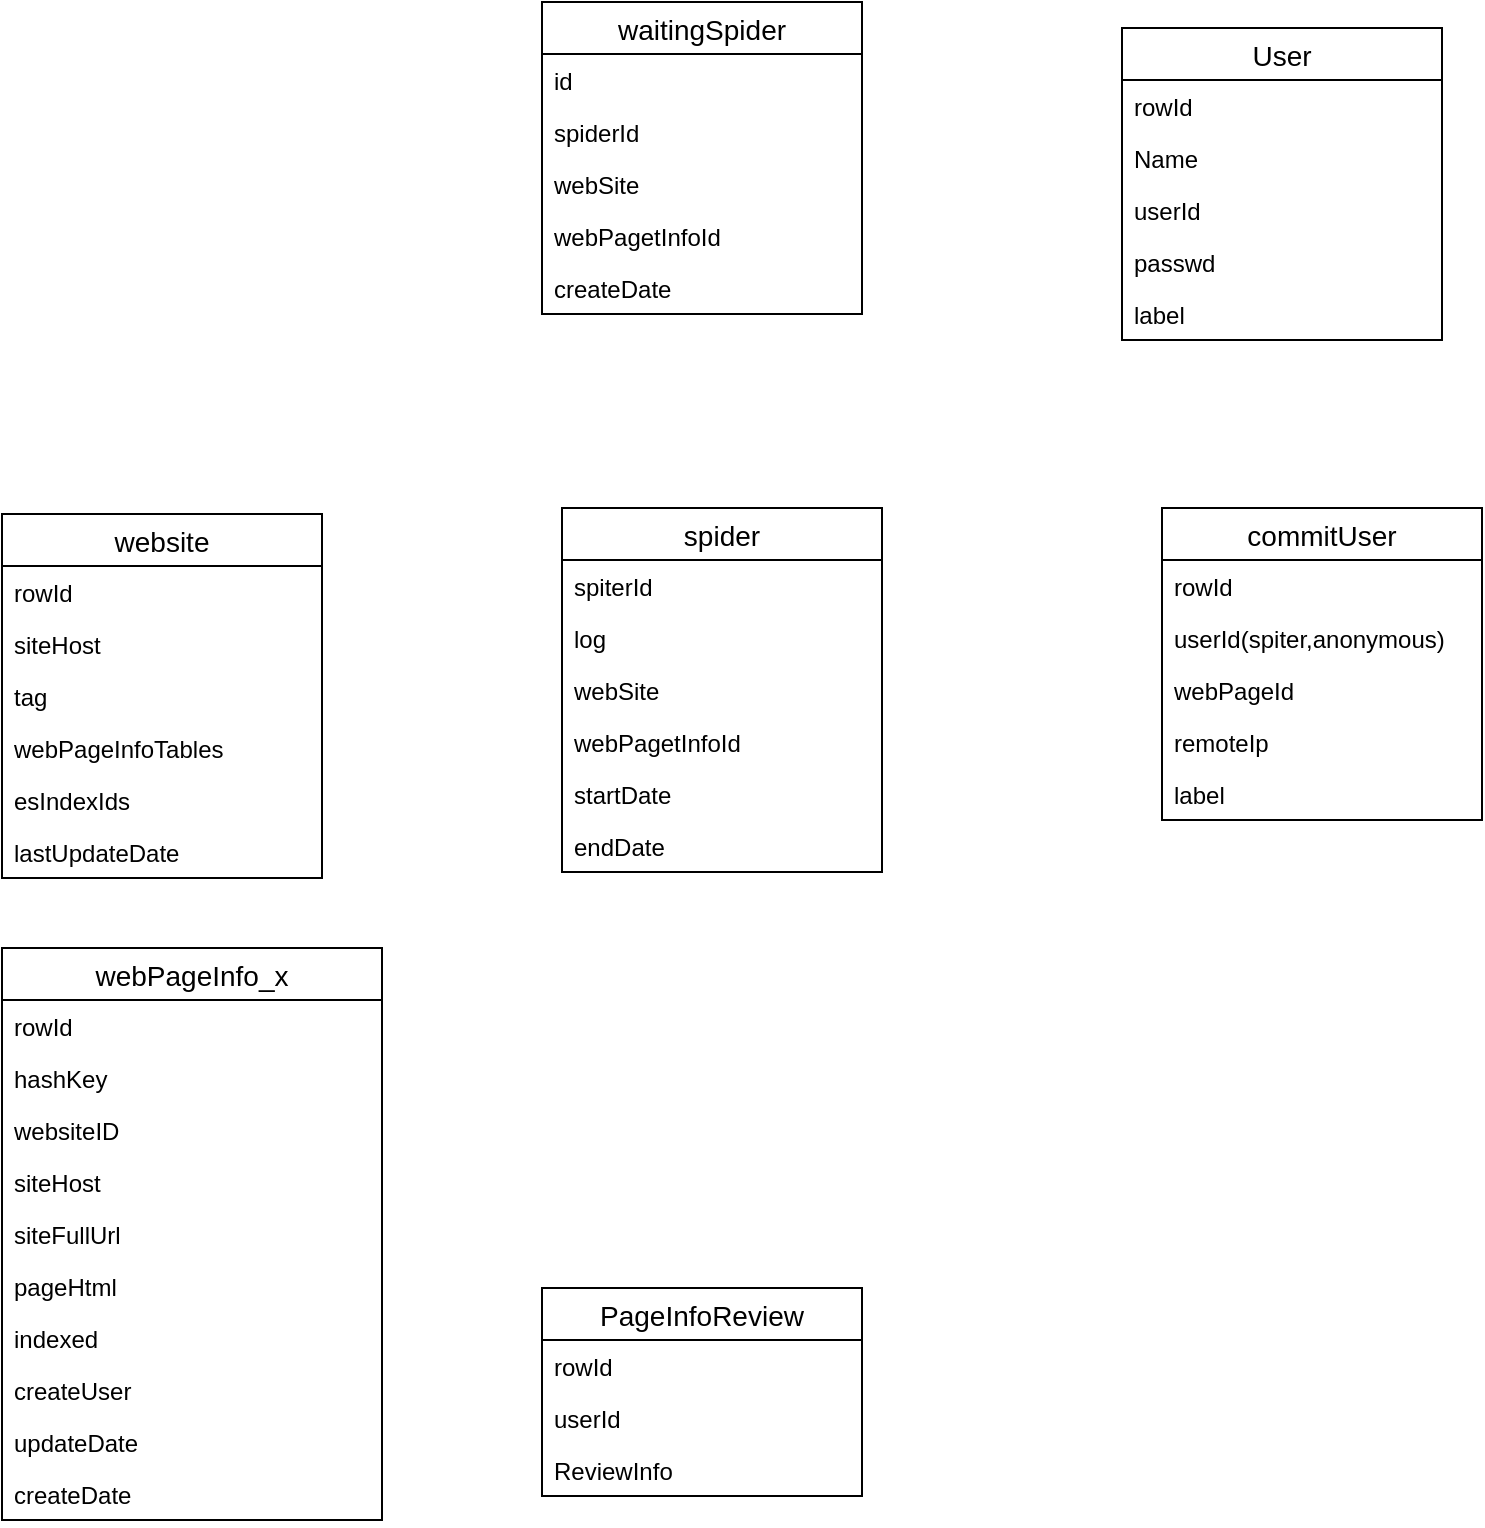 <mxfile version="12.9.14" type="github">
  <diagram id="OP_AsoRnlcheDYXVDXAX" name="第 1 页">
    <mxGraphModel dx="1116" dy="683" grid="1" gridSize="10" guides="1" tooltips="1" connect="1" arrows="1" fold="1" page="1" pageScale="1" pageWidth="827" pageHeight="1169" math="0" shadow="0">
      <root>
        <mxCell id="0" />
        <mxCell id="1" parent="0" />
        <mxCell id="7sM9plCGkUb9CyzzYbk_-22" value="website" style="swimlane;fontStyle=0;childLayout=stackLayout;horizontal=1;startSize=26;horizontalStack=0;resizeParent=1;resizeParentMax=0;resizeLast=0;collapsible=1;marginBottom=0;align=center;fontSize=14;" parent="1" vertex="1">
          <mxGeometry x="20" y="323" width="160" height="182" as="geometry" />
        </mxCell>
        <mxCell id="7sM9plCGkUb9CyzzYbk_-23" value="rowId" style="text;strokeColor=none;fillColor=none;spacingLeft=4;spacingRight=4;overflow=hidden;rotatable=0;points=[[0,0.5],[1,0.5]];portConstraint=eastwest;fontSize=12;" parent="7sM9plCGkUb9CyzzYbk_-22" vertex="1">
          <mxGeometry y="26" width="160" height="26" as="geometry" />
        </mxCell>
        <mxCell id="7sM9plCGkUb9CyzzYbk_-24" value="siteHost" style="text;strokeColor=none;fillColor=none;spacingLeft=4;spacingRight=4;overflow=hidden;rotatable=0;points=[[0,0.5],[1,0.5]];portConstraint=eastwest;fontSize=12;" parent="7sM9plCGkUb9CyzzYbk_-22" vertex="1">
          <mxGeometry y="52" width="160" height="26" as="geometry" />
        </mxCell>
        <mxCell id="7sM9plCGkUb9CyzzYbk_-27" value="tag" style="text;strokeColor=none;fillColor=none;spacingLeft=4;spacingRight=4;overflow=hidden;rotatable=0;points=[[0,0.5],[1,0.5]];portConstraint=eastwest;fontSize=12;" parent="7sM9plCGkUb9CyzzYbk_-22" vertex="1">
          <mxGeometry y="78" width="160" height="26" as="geometry" />
        </mxCell>
        <mxCell id="7sM9plCGkUb9CyzzYbk_-38" value="webPageInfoTables" style="text;strokeColor=none;fillColor=none;spacingLeft=4;spacingRight=4;overflow=hidden;rotatable=0;points=[[0,0.5],[1,0.5]];portConstraint=eastwest;fontSize=12;" parent="7sM9plCGkUb9CyzzYbk_-22" vertex="1">
          <mxGeometry y="104" width="160" height="26" as="geometry" />
        </mxCell>
        <mxCell id="7sM9plCGkUb9CyzzYbk_-40" value="esIndexIds" style="text;strokeColor=none;fillColor=none;spacingLeft=4;spacingRight=4;overflow=hidden;rotatable=0;points=[[0,0.5],[1,0.5]];portConstraint=eastwest;fontSize=12;" parent="7sM9plCGkUb9CyzzYbk_-22" vertex="1">
          <mxGeometry y="130" width="160" height="26" as="geometry" />
        </mxCell>
        <mxCell id="7sM9plCGkUb9CyzzYbk_-25" value="lastUpdateDate" style="text;strokeColor=none;fillColor=none;spacingLeft=4;spacingRight=4;overflow=hidden;rotatable=0;points=[[0,0.5],[1,0.5]];portConstraint=eastwest;fontSize=12;" parent="7sM9plCGkUb9CyzzYbk_-22" vertex="1">
          <mxGeometry y="156" width="160" height="26" as="geometry" />
        </mxCell>
        <mxCell id="7sM9plCGkUb9CyzzYbk_-1" value="webPageInfo_x" style="swimlane;fontStyle=0;childLayout=stackLayout;horizontal=1;startSize=26;horizontalStack=0;resizeParent=1;resizeParentMax=0;resizeLast=0;collapsible=1;marginBottom=0;align=center;fontSize=14;" parent="1" vertex="1">
          <mxGeometry x="20" y="540" width="190" height="286" as="geometry" />
        </mxCell>
        <mxCell id="7sM9plCGkUb9CyzzYbk_-2" value="rowId" style="text;strokeColor=none;fillColor=none;spacingLeft=4;spacingRight=4;overflow=hidden;rotatable=0;points=[[0,0.5],[1,0.5]];portConstraint=eastwest;fontSize=12;" parent="7sM9plCGkUb9CyzzYbk_-1" vertex="1">
          <mxGeometry y="26" width="190" height="26" as="geometry" />
        </mxCell>
        <mxCell id="7sM9plCGkUb9CyzzYbk_-26" value="hashKey" style="text;strokeColor=none;fillColor=none;spacingLeft=4;spacingRight=4;overflow=hidden;rotatable=0;points=[[0,0.5],[1,0.5]];portConstraint=eastwest;fontSize=12;" parent="7sM9plCGkUb9CyzzYbk_-1" vertex="1">
          <mxGeometry y="52" width="190" height="26" as="geometry" />
        </mxCell>
        <mxCell id="7sM9plCGkUb9CyzzYbk_-28" value="websiteID" style="text;strokeColor=none;fillColor=none;spacingLeft=4;spacingRight=4;overflow=hidden;rotatable=0;points=[[0,0.5],[1,0.5]];portConstraint=eastwest;fontSize=12;" parent="7sM9plCGkUb9CyzzYbk_-1" vertex="1">
          <mxGeometry y="78" width="190" height="26" as="geometry" />
        </mxCell>
        <mxCell id="7sM9plCGkUb9CyzzYbk_-3" value="siteHost&#xa;" style="text;strokeColor=none;fillColor=none;spacingLeft=4;spacingRight=4;overflow=hidden;rotatable=0;points=[[0,0.5],[1,0.5]];portConstraint=eastwest;fontSize=12;" parent="7sM9plCGkUb9CyzzYbk_-1" vertex="1">
          <mxGeometry y="104" width="190" height="26" as="geometry" />
        </mxCell>
        <mxCell id="7sM9plCGkUb9CyzzYbk_-4" value="siteFullUrl" style="text;strokeColor=none;fillColor=none;spacingLeft=4;spacingRight=4;overflow=hidden;rotatable=0;points=[[0,0.5],[1,0.5]];portConstraint=eastwest;fontSize=12;" parent="7sM9plCGkUb9CyzzYbk_-1" vertex="1">
          <mxGeometry y="130" width="190" height="26" as="geometry" />
        </mxCell>
        <mxCell id="7sM9plCGkUb9CyzzYbk_-7" value="pageHtml&#xa;" style="text;strokeColor=none;fillColor=none;spacingLeft=4;spacingRight=4;overflow=hidden;rotatable=0;points=[[0,0.5],[1,0.5]];portConstraint=eastwest;fontSize=12;" parent="7sM9plCGkUb9CyzzYbk_-1" vertex="1">
          <mxGeometry y="156" width="190" height="26" as="geometry" />
        </mxCell>
        <mxCell id="7sM9plCGkUb9CyzzYbk_-49" value="indexed" style="text;strokeColor=none;fillColor=none;spacingLeft=4;spacingRight=4;overflow=hidden;rotatable=0;points=[[0,0.5],[1,0.5]];portConstraint=eastwest;fontSize=12;" parent="7sM9plCGkUb9CyzzYbk_-1" vertex="1">
          <mxGeometry y="182" width="190" height="26" as="geometry" />
        </mxCell>
        <mxCell id="7sM9plCGkUb9CyzzYbk_-10" value="createUser" style="text;strokeColor=none;fillColor=none;spacingLeft=4;spacingRight=4;overflow=hidden;rotatable=0;points=[[0,0.5],[1,0.5]];portConstraint=eastwest;fontSize=12;" parent="7sM9plCGkUb9CyzzYbk_-1" vertex="1">
          <mxGeometry y="208" width="190" height="26" as="geometry" />
        </mxCell>
        <mxCell id="7sM9plCGkUb9CyzzYbk_-9" value="updateDate" style="text;strokeColor=none;fillColor=none;spacingLeft=4;spacingRight=4;overflow=hidden;rotatable=0;points=[[0,0.5],[1,0.5]];portConstraint=eastwest;fontSize=12;" parent="7sM9plCGkUb9CyzzYbk_-1" vertex="1">
          <mxGeometry y="234" width="190" height="26" as="geometry" />
        </mxCell>
        <mxCell id="7sM9plCGkUb9CyzzYbk_-8" value="createDate&#xa;" style="text;strokeColor=none;fillColor=none;spacingLeft=4;spacingRight=4;overflow=hidden;rotatable=0;points=[[0,0.5],[1,0.5]];portConstraint=eastwest;fontSize=12;" parent="7sM9plCGkUb9CyzzYbk_-1" vertex="1">
          <mxGeometry y="260" width="190" height="26" as="geometry" />
        </mxCell>
        <mxCell id="7sM9plCGkUb9CyzzYbk_-30" value="PageInfoReview" style="swimlane;fontStyle=0;childLayout=stackLayout;horizontal=1;startSize=26;horizontalStack=0;resizeParent=1;resizeParentMax=0;resizeLast=0;collapsible=1;marginBottom=0;align=center;fontSize=14;" parent="1" vertex="1">
          <mxGeometry x="290" y="710" width="160" height="104" as="geometry" />
        </mxCell>
        <mxCell id="7sM9plCGkUb9CyzzYbk_-31" value="rowId" style="text;strokeColor=none;fillColor=none;spacingLeft=4;spacingRight=4;overflow=hidden;rotatable=0;points=[[0,0.5],[1,0.5]];portConstraint=eastwest;fontSize=12;" parent="7sM9plCGkUb9CyzzYbk_-30" vertex="1">
          <mxGeometry y="26" width="160" height="26" as="geometry" />
        </mxCell>
        <mxCell id="7sM9plCGkUb9CyzzYbk_-32" value="userId" style="text;strokeColor=none;fillColor=none;spacingLeft=4;spacingRight=4;overflow=hidden;rotatable=0;points=[[0,0.5],[1,0.5]];portConstraint=eastwest;fontSize=12;" parent="7sM9plCGkUb9CyzzYbk_-30" vertex="1">
          <mxGeometry y="52" width="160" height="26" as="geometry" />
        </mxCell>
        <mxCell id="7sM9plCGkUb9CyzzYbk_-33" value="ReviewInfo" style="text;strokeColor=none;fillColor=none;spacingLeft=4;spacingRight=4;overflow=hidden;rotatable=0;points=[[0,0.5],[1,0.5]];portConstraint=eastwest;fontSize=12;" parent="7sM9plCGkUb9CyzzYbk_-30" vertex="1">
          <mxGeometry y="78" width="160" height="26" as="geometry" />
        </mxCell>
        <mxCell id="7sM9plCGkUb9CyzzYbk_-34" value="User" style="swimlane;fontStyle=0;childLayout=stackLayout;horizontal=1;startSize=26;horizontalStack=0;resizeParent=1;resizeParentMax=0;resizeLast=0;collapsible=1;marginBottom=0;align=center;fontSize=14;" parent="1" vertex="1">
          <mxGeometry x="580" y="80" width="160" height="156" as="geometry" />
        </mxCell>
        <mxCell id="7sM9plCGkUb9CyzzYbk_-35" value="rowId" style="text;strokeColor=none;fillColor=none;spacingLeft=4;spacingRight=4;overflow=hidden;rotatable=0;points=[[0,0.5],[1,0.5]];portConstraint=eastwest;fontSize=12;" parent="7sM9plCGkUb9CyzzYbk_-34" vertex="1">
          <mxGeometry y="26" width="160" height="26" as="geometry" />
        </mxCell>
        <mxCell id="7sM9plCGkUb9CyzzYbk_-36" value="Name" style="text;strokeColor=none;fillColor=none;spacingLeft=4;spacingRight=4;overflow=hidden;rotatable=0;points=[[0,0.5],[1,0.5]];portConstraint=eastwest;fontSize=12;" parent="7sM9plCGkUb9CyzzYbk_-34" vertex="1">
          <mxGeometry y="52" width="160" height="26" as="geometry" />
        </mxCell>
        <mxCell id="7sM9plCGkUb9CyzzYbk_-51" value="userId" style="text;strokeColor=none;fillColor=none;spacingLeft=4;spacingRight=4;overflow=hidden;rotatable=0;points=[[0,0.5],[1,0.5]];portConstraint=eastwest;fontSize=12;" parent="7sM9plCGkUb9CyzzYbk_-34" vertex="1">
          <mxGeometry y="78" width="160" height="26" as="geometry" />
        </mxCell>
        <mxCell id="7sM9plCGkUb9CyzzYbk_-50" value="passwd" style="text;strokeColor=none;fillColor=none;spacingLeft=4;spacingRight=4;overflow=hidden;rotatable=0;points=[[0,0.5],[1,0.5]];portConstraint=eastwest;fontSize=12;" parent="7sM9plCGkUb9CyzzYbk_-34" vertex="1">
          <mxGeometry y="104" width="160" height="26" as="geometry" />
        </mxCell>
        <mxCell id="7sM9plCGkUb9CyzzYbk_-37" value="label" style="text;strokeColor=none;fillColor=none;spacingLeft=4;spacingRight=4;overflow=hidden;rotatable=0;points=[[0,0.5],[1,0.5]];portConstraint=eastwest;fontSize=12;" parent="7sM9plCGkUb9CyzzYbk_-34" vertex="1">
          <mxGeometry y="130" width="160" height="26" as="geometry" />
        </mxCell>
        <mxCell id="7sM9plCGkUb9CyzzYbk_-11" value="commitUser" style="swimlane;fontStyle=0;childLayout=stackLayout;horizontal=1;startSize=26;horizontalStack=0;resizeParent=1;resizeParentMax=0;resizeLast=0;collapsible=1;marginBottom=0;align=center;fontSize=14;" parent="1" vertex="1">
          <mxGeometry x="600" y="320" width="160" height="156" as="geometry" />
        </mxCell>
        <mxCell id="7sM9plCGkUb9CyzzYbk_-12" value="rowId" style="text;strokeColor=none;fillColor=none;spacingLeft=4;spacingRight=4;overflow=hidden;rotatable=0;points=[[0,0.5],[1,0.5]];portConstraint=eastwest;fontSize=12;" parent="7sM9plCGkUb9CyzzYbk_-11" vertex="1">
          <mxGeometry y="26" width="160" height="26" as="geometry" />
        </mxCell>
        <mxCell id="7sM9plCGkUb9CyzzYbk_-13" value="userId(spiter,anonymous)" style="text;strokeColor=none;fillColor=none;spacingLeft=4;spacingRight=4;overflow=hidden;rotatable=0;points=[[0,0.5],[1,0.5]];portConstraint=eastwest;fontSize=12;" parent="7sM9plCGkUb9CyzzYbk_-11" vertex="1">
          <mxGeometry y="52" width="160" height="26" as="geometry" />
        </mxCell>
        <mxCell id="7sM9plCGkUb9CyzzYbk_-39" value="webPageId" style="text;strokeColor=none;fillColor=none;spacingLeft=4;spacingRight=4;overflow=hidden;rotatable=0;points=[[0,0.5],[1,0.5]];portConstraint=eastwest;fontSize=12;" parent="7sM9plCGkUb9CyzzYbk_-11" vertex="1">
          <mxGeometry y="78" width="160" height="26" as="geometry" />
        </mxCell>
        <mxCell id="7sM9plCGkUb9CyzzYbk_-53" value="remoteIp" style="text;strokeColor=none;fillColor=none;spacingLeft=4;spacingRight=4;overflow=hidden;rotatable=0;points=[[0,0.5],[1,0.5]];portConstraint=eastwest;fontSize=12;" parent="7sM9plCGkUb9CyzzYbk_-11" vertex="1">
          <mxGeometry y="104" width="160" height="26" as="geometry" />
        </mxCell>
        <mxCell id="7sM9plCGkUb9CyzzYbk_-14" value="label" style="text;strokeColor=none;fillColor=none;spacingLeft=4;spacingRight=4;overflow=hidden;rotatable=0;points=[[0,0.5],[1,0.5]];portConstraint=eastwest;fontSize=12;" parent="7sM9plCGkUb9CyzzYbk_-11" vertex="1">
          <mxGeometry y="130" width="160" height="26" as="geometry" />
        </mxCell>
        <mxCell id="7sM9plCGkUb9CyzzYbk_-55" value="spider" style="swimlane;fontStyle=0;childLayout=stackLayout;horizontal=1;startSize=26;horizontalStack=0;resizeParent=1;resizeParentMax=0;resizeLast=0;collapsible=1;marginBottom=0;align=center;fontSize=14;" parent="1" vertex="1">
          <mxGeometry x="300" y="320" width="160" height="182" as="geometry" />
        </mxCell>
        <mxCell id="7sM9plCGkUb9CyzzYbk_-56" value="spiterId" style="text;strokeColor=none;fillColor=none;spacingLeft=4;spacingRight=4;overflow=hidden;rotatable=0;points=[[0,0.5],[1,0.5]];portConstraint=eastwest;fontSize=12;" parent="7sM9plCGkUb9CyzzYbk_-55" vertex="1">
          <mxGeometry y="26" width="160" height="26" as="geometry" />
        </mxCell>
        <mxCell id="7sM9plCGkUb9CyzzYbk_-57" value="log" style="text;strokeColor=none;fillColor=none;spacingLeft=4;spacingRight=4;overflow=hidden;rotatable=0;points=[[0,0.5],[1,0.5]];portConstraint=eastwest;fontSize=12;" parent="7sM9plCGkUb9CyzzYbk_-55" vertex="1">
          <mxGeometry y="52" width="160" height="26" as="geometry" />
        </mxCell>
        <mxCell id="7sM9plCGkUb9CyzzYbk_-59" value="webSite&#xa;" style="text;strokeColor=none;fillColor=none;spacingLeft=4;spacingRight=4;overflow=hidden;rotatable=0;points=[[0,0.5],[1,0.5]];portConstraint=eastwest;fontSize=12;" parent="7sM9plCGkUb9CyzzYbk_-55" vertex="1">
          <mxGeometry y="78" width="160" height="26" as="geometry" />
        </mxCell>
        <mxCell id="7sM9plCGkUb9CyzzYbk_-65" value="webPagetInfoId" style="text;strokeColor=none;fillColor=none;spacingLeft=4;spacingRight=4;overflow=hidden;rotatable=0;points=[[0,0.5],[1,0.5]];portConstraint=eastwest;fontSize=12;" parent="7sM9plCGkUb9CyzzYbk_-55" vertex="1">
          <mxGeometry y="104" width="160" height="26" as="geometry" />
        </mxCell>
        <mxCell id="7sM9plCGkUb9CyzzYbk_-58" value="startDate" style="text;strokeColor=none;fillColor=none;spacingLeft=4;spacingRight=4;overflow=hidden;rotatable=0;points=[[0,0.5],[1,0.5]];portConstraint=eastwest;fontSize=12;" parent="7sM9plCGkUb9CyzzYbk_-55" vertex="1">
          <mxGeometry y="130" width="160" height="26" as="geometry" />
        </mxCell>
        <mxCell id="7sM9plCGkUb9CyzzYbk_-60" value="endDate" style="text;strokeColor=none;fillColor=none;spacingLeft=4;spacingRight=4;overflow=hidden;rotatable=0;points=[[0,0.5],[1,0.5]];portConstraint=eastwest;fontSize=12;" parent="7sM9plCGkUb9CyzzYbk_-55" vertex="1">
          <mxGeometry y="156" width="160" height="26" as="geometry" />
        </mxCell>
        <mxCell id="e1tobtU3jCyemNoXM2O6-1" value="waitingSpider" style="swimlane;fontStyle=0;childLayout=stackLayout;horizontal=1;startSize=26;horizontalStack=0;resizeParent=1;resizeParentMax=0;resizeLast=0;collapsible=1;marginBottom=0;align=center;fontSize=14;" vertex="1" parent="1">
          <mxGeometry x="290" y="67" width="160" height="156" as="geometry" />
        </mxCell>
        <mxCell id="e1tobtU3jCyemNoXM2O6-2" value="id" style="text;strokeColor=none;fillColor=none;spacingLeft=4;spacingRight=4;overflow=hidden;rotatable=0;points=[[0,0.5],[1,0.5]];portConstraint=eastwest;fontSize=12;" vertex="1" parent="e1tobtU3jCyemNoXM2O6-1">
          <mxGeometry y="26" width="160" height="26" as="geometry" />
        </mxCell>
        <mxCell id="e1tobtU3jCyemNoXM2O6-8" value="spiderId" style="text;strokeColor=none;fillColor=none;spacingLeft=4;spacingRight=4;overflow=hidden;rotatable=0;points=[[0,0.5],[1,0.5]];portConstraint=eastwest;fontSize=12;" vertex="1" parent="e1tobtU3jCyemNoXM2O6-1">
          <mxGeometry y="52" width="160" height="26" as="geometry" />
        </mxCell>
        <mxCell id="e1tobtU3jCyemNoXM2O6-4" value="webSite&#xa;" style="text;strokeColor=none;fillColor=none;spacingLeft=4;spacingRight=4;overflow=hidden;rotatable=0;points=[[0,0.5],[1,0.5]];portConstraint=eastwest;fontSize=12;" vertex="1" parent="e1tobtU3jCyemNoXM2O6-1">
          <mxGeometry y="78" width="160" height="26" as="geometry" />
        </mxCell>
        <mxCell id="e1tobtU3jCyemNoXM2O6-5" value="webPagetInfoId" style="text;strokeColor=none;fillColor=none;spacingLeft=4;spacingRight=4;overflow=hidden;rotatable=0;points=[[0,0.5],[1,0.5]];portConstraint=eastwest;fontSize=12;" vertex="1" parent="e1tobtU3jCyemNoXM2O6-1">
          <mxGeometry y="104" width="160" height="26" as="geometry" />
        </mxCell>
        <mxCell id="e1tobtU3jCyemNoXM2O6-7" value="createDate" style="text;strokeColor=none;fillColor=none;spacingLeft=4;spacingRight=4;overflow=hidden;rotatable=0;points=[[0,0.5],[1,0.5]];portConstraint=eastwest;fontSize=12;" vertex="1" parent="e1tobtU3jCyemNoXM2O6-1">
          <mxGeometry y="130" width="160" height="26" as="geometry" />
        </mxCell>
      </root>
    </mxGraphModel>
  </diagram>
</mxfile>
